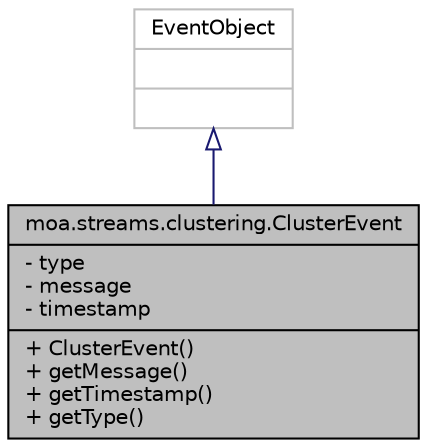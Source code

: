 digraph G
{
  edge [fontname="Helvetica",fontsize="10",labelfontname="Helvetica",labelfontsize="10"];
  node [fontname="Helvetica",fontsize="10",shape=record];
  Node1 [label="{moa.streams.clustering.ClusterEvent\n|- type\l- message\l- timestamp\l|+ ClusterEvent()\l+ getMessage()\l+ getTimestamp()\l+ getType()\l}",height=0.2,width=0.4,color="black", fillcolor="grey75", style="filled" fontcolor="black"];
  Node2 -> Node1 [dir=back,color="midnightblue",fontsize="10",style="solid",arrowtail="empty",fontname="Helvetica"];
  Node2 [label="{EventObject\n||}",height=0.2,width=0.4,color="grey75", fillcolor="white", style="filled"];
}
